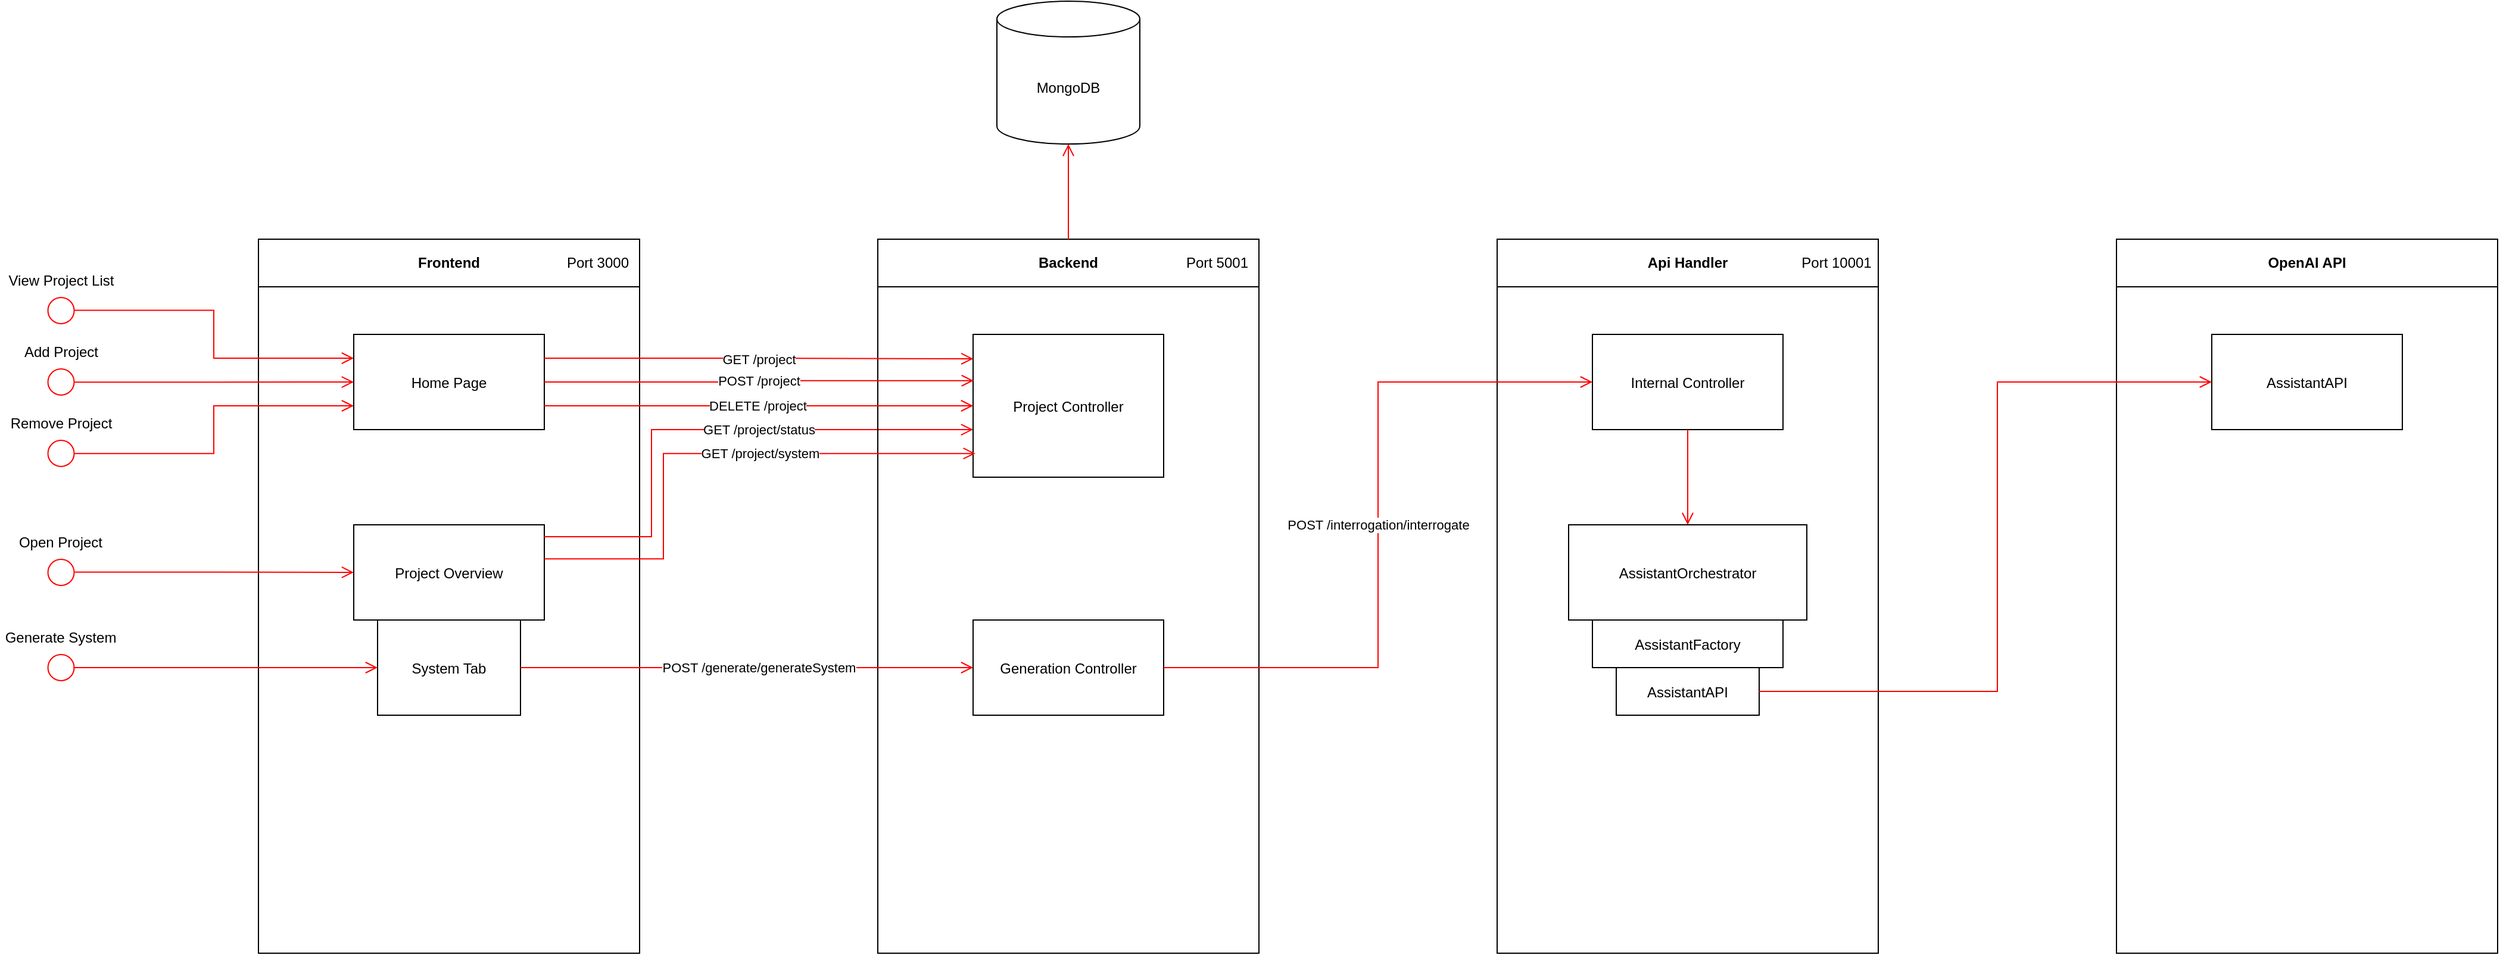 <mxfile version="24.6.4" type="device">
  <diagram name="Page-1" id="e7e014a7-5840-1c2e-5031-d8a46d1fe8dd">
    <mxGraphModel dx="3794" dy="2151" grid="1" gridSize="10" guides="1" tooltips="1" connect="1" arrows="1" fold="1" page="1" pageScale="1" pageWidth="1169" pageHeight="826" background="none" math="0" shadow="0">
      <root>
        <mxCell id="0" />
        <mxCell id="1" parent="0" />
        <mxCell id="LmNhCe5v4uKU84GSjJwI-41" value="Frontend" style="swimlane;whiteSpace=wrap;startSize=40;" vertex="1" parent="1">
          <mxGeometry x="120" y="120" width="320" height="600" as="geometry" />
        </mxCell>
        <mxCell id="7" value="Home Page" style="" parent="LmNhCe5v4uKU84GSjJwI-41" vertex="1">
          <mxGeometry x="80" y="80" width="160" height="80" as="geometry" />
        </mxCell>
        <mxCell id="LmNhCe5v4uKU84GSjJwI-54" value="Project Overview" style="" vertex="1" parent="LmNhCe5v4uKU84GSjJwI-41">
          <mxGeometry x="80" y="240" width="160" height="80" as="geometry" />
        </mxCell>
        <mxCell id="LmNhCe5v4uKU84GSjJwI-61" value="Port 3000" style="text;html=1;align=center;verticalAlign=middle;whiteSpace=wrap;rounded=0;" vertex="1" parent="LmNhCe5v4uKU84GSjJwI-41">
          <mxGeometry x="250" width="70" height="40" as="geometry" />
        </mxCell>
        <mxCell id="LmNhCe5v4uKU84GSjJwI-80" value="" style="edgeStyle=elbowEdgeStyle;elbow=horizontal;verticalAlign=bottom;endArrow=open;endSize=8;strokeColor=#FF0000;endFill=1;rounded=0;entryX=0;entryY=0.667;entryDx=0;entryDy=0;entryPerimeter=0;" edge="1" parent="LmNhCe5v4uKU84GSjJwI-41" target="LmNhCe5v4uKU84GSjJwI-63">
          <mxGeometry x="1420" y="40" as="geometry">
            <mxPoint x="471" y="250" as="targetPoint" />
            <mxPoint x="240" y="250" as="sourcePoint" />
            <Array as="points">
              <mxPoint x="330" y="210" />
            </Array>
          </mxGeometry>
        </mxCell>
        <mxCell id="LmNhCe5v4uKU84GSjJwI-81" value="GET /project/status" style="edgeLabel;html=1;align=center;verticalAlign=middle;resizable=0;points=[];" vertex="1" connectable="0" parent="LmNhCe5v4uKU84GSjJwI-80">
          <mxGeometry relative="1" as="geometry">
            <mxPoint x="45" as="offset" />
          </mxGeometry>
        </mxCell>
        <mxCell id="LmNhCe5v4uKU84GSjJwI-88" value="System Tab" style="" vertex="1" parent="LmNhCe5v4uKU84GSjJwI-41">
          <mxGeometry x="100" y="320" width="120" height="80" as="geometry" />
        </mxCell>
        <mxCell id="LmNhCe5v4uKU84GSjJwI-47" value="MongoDB" style="shape=cylinder3;whiteSpace=wrap;html=1;boundedLbl=1;backgroundOutline=1;size=15;" vertex="1" parent="1">
          <mxGeometry x="740" y="-80" width="120" height="120" as="geometry" />
        </mxCell>
        <mxCell id="5" value="" style="ellipse;shape=startState;fillColor=#FFFFFF;strokeColor=#ff0000;" parent="1" vertex="1">
          <mxGeometry x="-60.75" y="225" width="30" height="30" as="geometry" />
        </mxCell>
        <mxCell id="6" value="" style="edgeStyle=elbowEdgeStyle;elbow=horizontal;verticalAlign=bottom;endArrow=open;endSize=8;strokeColor=#FF0000;endFill=1;rounded=0;exitX=0.867;exitY=0.504;exitDx=0;exitDy=0;exitPerimeter=0;" parent="1" source="5" target="7" edge="1">
          <mxGeometry x="1540" y="160" as="geometry">
            <mxPoint x="275" y="330" as="targetPoint" />
          </mxGeometry>
        </mxCell>
        <mxCell id="LmNhCe5v4uKU84GSjJwI-53" value="Add Project" style="text;html=1;align=center;verticalAlign=middle;whiteSpace=wrap;rounded=0;" vertex="1" parent="1">
          <mxGeometry x="-78.25" y="200" width="65" height="30" as="geometry" />
        </mxCell>
        <mxCell id="LmNhCe5v4uKU84GSjJwI-55" value="" style="ellipse;shape=startState;fillColor=#FFFFFF;strokeColor=#ff0000;" vertex="1" parent="1">
          <mxGeometry x="-60.75" y="285" width="30" height="30" as="geometry" />
        </mxCell>
        <mxCell id="LmNhCe5v4uKU84GSjJwI-56" value="Remove Project" style="text;html=1;align=center;verticalAlign=middle;whiteSpace=wrap;rounded=0;" vertex="1" parent="1">
          <mxGeometry x="-92" y="260" width="92.5" height="30" as="geometry" />
        </mxCell>
        <mxCell id="LmNhCe5v4uKU84GSjJwI-57" value="" style="ellipse;shape=startState;fillColor=#FFFFFF;strokeColor=#ff0000;" vertex="1" parent="1">
          <mxGeometry x="-60.75" y="165" width="30" height="30" as="geometry" />
        </mxCell>
        <mxCell id="LmNhCe5v4uKU84GSjJwI-58" value="View Project List" style="text;html=1;align=center;verticalAlign=middle;whiteSpace=wrap;rounded=0;" vertex="1" parent="1">
          <mxGeometry x="-92" y="140" width="92.5" height="30" as="geometry" />
        </mxCell>
        <mxCell id="LmNhCe5v4uKU84GSjJwI-59" value="" style="edgeStyle=elbowEdgeStyle;elbow=horizontal;verticalAlign=bottom;endArrow=open;endSize=8;strokeColor=#FF0000;endFill=1;rounded=0;exitX=0.861;exitY=0.492;exitDx=0;exitDy=0;entryX=0;entryY=0.25;entryDx=0;entryDy=0;exitPerimeter=0;" edge="1" parent="1" source="LmNhCe5v4uKU84GSjJwI-57" target="7">
          <mxGeometry x="1540" y="160" as="geometry">
            <mxPoint x="250" y="174.13" as="targetPoint" />
            <mxPoint x="20" y="174.56" as="sourcePoint" />
          </mxGeometry>
        </mxCell>
        <mxCell id="LmNhCe5v4uKU84GSjJwI-60" value="" style="edgeStyle=elbowEdgeStyle;elbow=horizontal;verticalAlign=bottom;endArrow=open;endSize=8;strokeColor=#FF0000;endFill=1;rounded=0;exitX=0.872;exitY=0.504;exitDx=0;exitDy=0;entryX=0;entryY=0.75;entryDx=0;entryDy=0;exitPerimeter=0;" edge="1" parent="1" source="LmNhCe5v4uKU84GSjJwI-55" target="7">
          <mxGeometry x="1540" y="160" as="geometry">
            <mxPoint x="200" y="320" as="targetPoint" />
            <mxPoint x="-30" y="320" as="sourcePoint" />
          </mxGeometry>
        </mxCell>
        <mxCell id="LmNhCe5v4uKU84GSjJwI-62" value="Backend" style="swimlane;whiteSpace=wrap;startSize=40;" vertex="1" parent="1">
          <mxGeometry x="640" y="120" width="320" height="600" as="geometry" />
        </mxCell>
        <mxCell id="LmNhCe5v4uKU84GSjJwI-63" value="Project Controller" style="" vertex="1" parent="LmNhCe5v4uKU84GSjJwI-62">
          <mxGeometry x="80" y="80" width="160" height="120" as="geometry" />
        </mxCell>
        <mxCell id="LmNhCe5v4uKU84GSjJwI-64" value="Generation Controller" style="" vertex="1" parent="LmNhCe5v4uKU84GSjJwI-62">
          <mxGeometry x="80" y="320" width="160" height="80" as="geometry" />
        </mxCell>
        <mxCell id="LmNhCe5v4uKU84GSjJwI-65" value="Port 5001" style="text;html=1;align=center;verticalAlign=middle;whiteSpace=wrap;rounded=0;" vertex="1" parent="LmNhCe5v4uKU84GSjJwI-62">
          <mxGeometry x="250" width="70" height="40" as="geometry" />
        </mxCell>
        <mxCell id="LmNhCe5v4uKU84GSjJwI-66" value="" style="edgeStyle=elbowEdgeStyle;elbow=horizontal;verticalAlign=bottom;endArrow=open;endSize=8;strokeColor=#FF0000;endFill=1;rounded=0;exitX=1;exitY=0.25;exitDx=0;exitDy=0;entryX=0.001;entryY=0.171;entryDx=0;entryDy=0;entryPerimeter=0;" edge="1" parent="1" source="7" target="LmNhCe5v4uKU84GSjJwI-63">
          <mxGeometry x="1540" y="160" as="geometry">
            <mxPoint x="630" y="220" as="targetPoint" />
            <mxPoint x="360" y="220" as="sourcePoint" />
          </mxGeometry>
        </mxCell>
        <mxCell id="LmNhCe5v4uKU84GSjJwI-69" value="GET /project" style="edgeLabel;html=1;align=center;verticalAlign=middle;resizable=0;points=[];" vertex="1" connectable="0" parent="LmNhCe5v4uKU84GSjJwI-66">
          <mxGeometry relative="1" as="geometry">
            <mxPoint as="offset" />
          </mxGeometry>
        </mxCell>
        <mxCell id="LmNhCe5v4uKU84GSjJwI-67" value="" style="edgeStyle=elbowEdgeStyle;elbow=horizontal;verticalAlign=bottom;endArrow=open;endSize=8;strokeColor=#FF0000;endFill=1;rounded=0;exitX=1;exitY=0.5;exitDx=0;exitDy=0;entryX=0.003;entryY=0.324;entryDx=0;entryDy=0;entryPerimeter=0;" edge="1" parent="1" source="7" target="LmNhCe5v4uKU84GSjJwI-63">
          <mxGeometry x="1540" y="160" as="geometry">
            <mxPoint x="610" y="240" as="targetPoint" />
            <mxPoint x="400" y="260" as="sourcePoint" />
          </mxGeometry>
        </mxCell>
        <mxCell id="LmNhCe5v4uKU84GSjJwI-70" value="POST /project" style="edgeLabel;html=1;align=center;verticalAlign=middle;resizable=0;points=[];" vertex="1" connectable="0" parent="LmNhCe5v4uKU84GSjJwI-67">
          <mxGeometry relative="1" as="geometry">
            <mxPoint as="offset" />
          </mxGeometry>
        </mxCell>
        <mxCell id="LmNhCe5v4uKU84GSjJwI-68" value="" style="edgeStyle=elbowEdgeStyle;elbow=horizontal;verticalAlign=bottom;endArrow=open;endSize=8;strokeColor=#FF0000;endFill=1;rounded=0;exitX=1;exitY=0.75;exitDx=0;exitDy=0;entryX=0;entryY=0.5;entryDx=0;entryDy=0;" edge="1" parent="1" source="7" target="LmNhCe5v4uKU84GSjJwI-63">
          <mxGeometry x="1540" y="160" as="geometry">
            <mxPoint x="620" y="260" as="targetPoint" />
            <mxPoint x="400" y="280" as="sourcePoint" />
          </mxGeometry>
        </mxCell>
        <mxCell id="LmNhCe5v4uKU84GSjJwI-71" value="DELETE /project" style="edgeLabel;html=1;align=center;verticalAlign=middle;resizable=0;points=[];" vertex="1" connectable="0" parent="LmNhCe5v4uKU84GSjJwI-68">
          <mxGeometry relative="1" as="geometry">
            <mxPoint x="-1" as="offset" />
          </mxGeometry>
        </mxCell>
        <mxCell id="LmNhCe5v4uKU84GSjJwI-73" value="" style="edgeStyle=elbowEdgeStyle;elbow=horizontal;verticalAlign=bottom;endArrow=open;endSize=8;strokeColor=#FF0000;endFill=1;rounded=0;entryX=0.5;entryY=1;entryDx=0;entryDy=0;entryPerimeter=0;exitX=0.5;exitY=0;exitDx=0;exitDy=0;" edge="1" parent="1" source="LmNhCe5v4uKU84GSjJwI-62" target="LmNhCe5v4uKU84GSjJwI-47">
          <mxGeometry x="1540" y="160" as="geometry">
            <mxPoint x="631" y="60" as="targetPoint" />
            <mxPoint x="400" y="60" as="sourcePoint" />
          </mxGeometry>
        </mxCell>
        <mxCell id="LmNhCe5v4uKU84GSjJwI-74" value="" style="ellipse;shape=startState;fillColor=#FFFFFF;strokeColor=#ff0000;" vertex="1" parent="1">
          <mxGeometry x="-60.75" y="385" width="30" height="30" as="geometry" />
        </mxCell>
        <mxCell id="LmNhCe5v4uKU84GSjJwI-75" value="" style="edgeStyle=elbowEdgeStyle;elbow=horizontal;verticalAlign=bottom;endArrow=open;endSize=8;strokeColor=#FF0000;endFill=1;rounded=0;entryX=0;entryY=0.5;entryDx=0;entryDy=0;exitX=0.872;exitY=0.492;exitDx=0;exitDy=0;exitPerimeter=0;" edge="1" parent="1" source="LmNhCe5v4uKU84GSjJwI-74" target="LmNhCe5v4uKU84GSjJwI-54">
          <mxGeometry x="1540" y="160" as="geometry">
            <mxPoint x="140" y="410" as="targetPoint" />
          </mxGeometry>
        </mxCell>
        <mxCell id="LmNhCe5v4uKU84GSjJwI-76" value="Open Project" style="text;html=1;align=center;verticalAlign=middle;whiteSpace=wrap;rounded=0;" vertex="1" parent="1">
          <mxGeometry x="-84.87" y="360" width="78.25" height="30" as="geometry" />
        </mxCell>
        <mxCell id="LmNhCe5v4uKU84GSjJwI-83" value="" style="edgeStyle=elbowEdgeStyle;elbow=horizontal;verticalAlign=bottom;endArrow=open;endSize=8;strokeColor=#FF0000;endFill=1;rounded=0;entryX=0.012;entryY=0.834;entryDx=0;entryDy=0;entryPerimeter=0;exitX=1.001;exitY=0.358;exitDx=0;exitDy=0;exitPerimeter=0;" edge="1" parent="1" source="LmNhCe5v4uKU84GSjJwI-54" target="LmNhCe5v4uKU84GSjJwI-63">
          <mxGeometry x="1420" y="40" as="geometry">
            <mxPoint x="646" y="299" as="targetPoint" />
            <mxPoint x="370" y="390" as="sourcePoint" />
            <Array as="points">
              <mxPoint x="460" y="340" />
            </Array>
          </mxGeometry>
        </mxCell>
        <mxCell id="LmNhCe5v4uKU84GSjJwI-84" value="GET /project/system" style="edgeLabel;html=1;align=center;verticalAlign=middle;resizable=0;points=[];" vertex="1" connectable="0" parent="LmNhCe5v4uKU84GSjJwI-83">
          <mxGeometry relative="1" as="geometry">
            <mxPoint x="44" as="offset" />
          </mxGeometry>
        </mxCell>
        <mxCell id="LmNhCe5v4uKU84GSjJwI-85" value="" style="ellipse;shape=startState;fillColor=#FFFFFF;strokeColor=#ff0000;" vertex="1" parent="1">
          <mxGeometry x="-60.74" y="465" width="30" height="30" as="geometry" />
        </mxCell>
        <mxCell id="LmNhCe5v4uKU84GSjJwI-86" value="" style="edgeStyle=elbowEdgeStyle;elbow=horizontal;verticalAlign=bottom;endArrow=open;endSize=8;strokeColor=#FF0000;endFill=1;rounded=0;entryX=0;entryY=0.5;entryDx=0;entryDy=0;exitX=0.842;exitY=0.499;exitDx=0;exitDy=0;exitPerimeter=0;" edge="1" parent="1" source="LmNhCe5v4uKU84GSjJwI-85" target="LmNhCe5v4uKU84GSjJwI-88">
          <mxGeometry x="1540" y="160" as="geometry">
            <mxPoint x="192.87" y="480" as="targetPoint" />
          </mxGeometry>
        </mxCell>
        <mxCell id="LmNhCe5v4uKU84GSjJwI-87" value="Generate System" style="text;html=1;align=center;verticalAlign=middle;whiteSpace=wrap;rounded=0;" vertex="1" parent="1">
          <mxGeometry x="-96.74" y="440" width="102" height="30" as="geometry" />
        </mxCell>
        <mxCell id="LmNhCe5v4uKU84GSjJwI-89" value="" style="edgeStyle=elbowEdgeStyle;elbow=horizontal;verticalAlign=bottom;endArrow=open;endSize=8;strokeColor=#FF0000;endFill=1;rounded=0;entryX=0;entryY=0.5;entryDx=0;entryDy=0;exitX=1;exitY=0.5;exitDx=0;exitDy=0;" edge="1" parent="1" source="LmNhCe5v4uKU84GSjJwI-88" target="LmNhCe5v4uKU84GSjJwI-64">
          <mxGeometry x="1540" y="160" as="geometry">
            <mxPoint x="635" y="479.57" as="targetPoint" />
            <mxPoint x="380" y="479.57" as="sourcePoint" />
          </mxGeometry>
        </mxCell>
        <mxCell id="LmNhCe5v4uKU84GSjJwI-90" value="POST /generate/generateSystem" style="edgeLabel;html=1;align=center;verticalAlign=middle;resizable=0;points=[];" vertex="1" connectable="0" parent="LmNhCe5v4uKU84GSjJwI-89">
          <mxGeometry relative="1" as="geometry">
            <mxPoint x="10" as="offset" />
          </mxGeometry>
        </mxCell>
        <mxCell id="LmNhCe5v4uKU84GSjJwI-91" value="Api Handler" style="swimlane;whiteSpace=wrap;startSize=40;" vertex="1" parent="1">
          <mxGeometry x="1160" y="120" width="320" height="600" as="geometry" />
        </mxCell>
        <mxCell id="LmNhCe5v4uKU84GSjJwI-92" value="Internal Controller" style="" vertex="1" parent="LmNhCe5v4uKU84GSjJwI-91">
          <mxGeometry x="80" y="80" width="160" height="80" as="geometry" />
        </mxCell>
        <mxCell id="LmNhCe5v4uKU84GSjJwI-93" value="AssistantOrchestrator" style="" vertex="1" parent="LmNhCe5v4uKU84GSjJwI-91">
          <mxGeometry x="60" y="240" width="200" height="80" as="geometry" />
        </mxCell>
        <mxCell id="LmNhCe5v4uKU84GSjJwI-94" value="Port 10001" style="text;html=1;align=center;verticalAlign=middle;whiteSpace=wrap;rounded=0;" vertex="1" parent="LmNhCe5v4uKU84GSjJwI-91">
          <mxGeometry x="250" width="70" height="40" as="geometry" />
        </mxCell>
        <mxCell id="LmNhCe5v4uKU84GSjJwI-101" value="AssistantFactory" style="" vertex="1" parent="LmNhCe5v4uKU84GSjJwI-91">
          <mxGeometry x="80" y="320" width="160" height="40" as="geometry" />
        </mxCell>
        <mxCell id="LmNhCe5v4uKU84GSjJwI-102" value="AssistantAPI" style="" vertex="1" parent="LmNhCe5v4uKU84GSjJwI-91">
          <mxGeometry x="100" y="360" width="120" height="40" as="geometry" />
        </mxCell>
        <mxCell id="LmNhCe5v4uKU84GSjJwI-103" value="" style="edgeStyle=elbowEdgeStyle;elbow=horizontal;verticalAlign=bottom;endArrow=open;endSize=8;strokeColor=#FF0000;endFill=1;rounded=0;entryX=0.5;entryY=0;entryDx=0;entryDy=0;exitX=0.5;exitY=1;exitDx=0;exitDy=0;" edge="1" parent="LmNhCe5v4uKU84GSjJwI-91" source="LmNhCe5v4uKU84GSjJwI-92" target="LmNhCe5v4uKU84GSjJwI-93">
          <mxGeometry x="380" y="40" as="geometry">
            <mxPoint x="305" y="200" as="targetPoint" />
            <mxPoint x="70" y="200" as="sourcePoint" />
          </mxGeometry>
        </mxCell>
        <mxCell id="LmNhCe5v4uKU84GSjJwI-95" value="" style="edgeStyle=elbowEdgeStyle;elbow=horizontal;verticalAlign=bottom;endArrow=open;endSize=8;strokeColor=#FF0000;endFill=1;rounded=0;entryX=0;entryY=0.5;entryDx=0;entryDy=0;exitX=1;exitY=0.5;exitDx=0;exitDy=0;" edge="1" parent="1" source="LmNhCe5v4uKU84GSjJwI-64" target="LmNhCe5v4uKU84GSjJwI-92">
          <mxGeometry x="1540" y="160" as="geometry">
            <mxPoint x="1340" y="500" as="targetPoint" />
            <mxPoint x="960" y="500" as="sourcePoint" />
          </mxGeometry>
        </mxCell>
        <mxCell id="LmNhCe5v4uKU84GSjJwI-96" value="POST /interrogation/interrogate" style="edgeLabel;html=1;align=center;verticalAlign=middle;resizable=0;points=[];" vertex="1" connectable="0" parent="LmNhCe5v4uKU84GSjJwI-95">
          <mxGeometry relative="1" as="geometry">
            <mxPoint as="offset" />
          </mxGeometry>
        </mxCell>
        <mxCell id="LmNhCe5v4uKU84GSjJwI-97" value="OpenAI API" style="swimlane;whiteSpace=wrap;startSize=40;" vertex="1" parent="1">
          <mxGeometry x="1680" y="120" width="320" height="600" as="geometry" />
        </mxCell>
        <mxCell id="LmNhCe5v4uKU84GSjJwI-98" value="AssistantAPI" style="" vertex="1" parent="LmNhCe5v4uKU84GSjJwI-97">
          <mxGeometry x="80" y="80" width="160" height="80" as="geometry" />
        </mxCell>
        <mxCell id="LmNhCe5v4uKU84GSjJwI-104" value="" style="edgeStyle=elbowEdgeStyle;elbow=horizontal;verticalAlign=bottom;endArrow=open;endSize=8;strokeColor=#FF0000;endFill=1;rounded=0;exitX=1;exitY=0.5;exitDx=0;exitDy=0;entryX=0;entryY=0.5;entryDx=0;entryDy=0;" edge="1" parent="1" source="LmNhCe5v4uKU84GSjJwI-102" target="LmNhCe5v4uKU84GSjJwI-98">
          <mxGeometry as="geometry">
            <mxPoint x="1600" y="510" as="targetPoint" />
            <mxPoint x="1290" y="530" as="sourcePoint" />
            <Array as="points">
              <mxPoint x="1580" y="370" />
            </Array>
          </mxGeometry>
        </mxCell>
      </root>
    </mxGraphModel>
  </diagram>
</mxfile>
